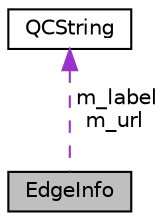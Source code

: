 digraph "EdgeInfo"
{
 // INTERACTIVE_SVG=YES
 // LATEX_PDF_SIZE
  edge [fontname="Helvetica",fontsize="10",labelfontname="Helvetica",labelfontsize="10"];
  node [fontname="Helvetica",fontsize="10",shape=record];
  Node1 [label="EdgeInfo",height=0.2,width=0.4,color="black", fillcolor="grey75", style="filled", fontcolor="black",tooltip="Attributes of an edge of a dot graph"];
  Node2 -> Node1 [dir="back",color="darkorchid3",fontsize="10",style="dashed",label=" m_label\nm_url" ,fontname="Helvetica"];
  Node2 [label="QCString",height=0.2,width=0.4,color="black", fillcolor="white", style="filled",URL="$d9/d45/class_q_c_string.html",tooltip="This is an alternative implementation of QCString."];
}
